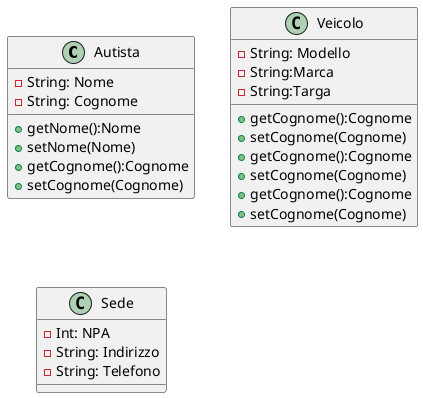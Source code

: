 @startuml
'https://plantuml.com/class-diagram

class Autista {
-String: Nome
-String: Cognome
+getNome():Nome
+setNome(Nome)
+getCognome():Cognome
+setCognome(Cognome)
}

class Veicolo {
-String: Modello
-String:Marca
-String:Targa
+getCognome():Cognome
+setCognome(Cognome)
+getCognome():Cognome
+setCognome(Cognome)
+getCognome():Cognome
+setCognome(Cognome)
}

class Sede{
-Int: NPA
-String: Indirizzo
-String: Telefono
}


@enduml